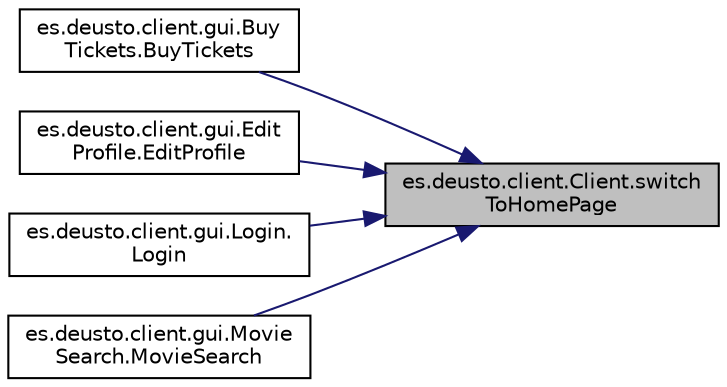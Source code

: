digraph "es.deusto.client.Client.switchToHomePage"
{
 // LATEX_PDF_SIZE
  edge [fontname="Helvetica",fontsize="10",labelfontname="Helvetica",labelfontsize="10"];
  node [fontname="Helvetica",fontsize="10",shape=record];
  rankdir="RL";
  Node22 [label="es.deusto.client.Client.switch\lToHomePage",height=0.2,width=0.4,color="black", fillcolor="grey75", style="filled", fontcolor="black",tooltip=" "];
  Node22 -> Node23 [dir="back",color="midnightblue",fontsize="10",style="solid",fontname="Helvetica"];
  Node23 [label="es.deusto.client.gui.Buy\lTickets.BuyTickets",height=0.2,width=0.4,color="black", fillcolor="white", style="filled",URL="$classes_1_1deusto_1_1client_1_1gui_1_1_buy_tickets.html#a550c5b4787c8ffd333049cf8d6c32e48",tooltip=" "];
  Node22 -> Node24 [dir="back",color="midnightblue",fontsize="10",style="solid",fontname="Helvetica"];
  Node24 [label="es.deusto.client.gui.Edit\lProfile.EditProfile",height=0.2,width=0.4,color="black", fillcolor="white", style="filled",URL="$classes_1_1deusto_1_1client_1_1gui_1_1_edit_profile.html#a0302d5f1a2df66b4e4ce357ec32015bd",tooltip=" "];
  Node22 -> Node25 [dir="back",color="midnightblue",fontsize="10",style="solid",fontname="Helvetica"];
  Node25 [label="es.deusto.client.gui.Login.\lLogin",height=0.2,width=0.4,color="black", fillcolor="white", style="filled",URL="$classes_1_1deusto_1_1client_1_1gui_1_1_login.html#af565f7accded6e1e3d09b03d6baeaeb4",tooltip=" "];
  Node22 -> Node26 [dir="back",color="midnightblue",fontsize="10",style="solid",fontname="Helvetica"];
  Node26 [label="es.deusto.client.gui.Movie\lSearch.MovieSearch",height=0.2,width=0.4,color="black", fillcolor="white", style="filled",URL="$classes_1_1deusto_1_1client_1_1gui_1_1_movie_search.html#a20d7badf9735287b4da03a9eb3cf09f4",tooltip=" "];
}
